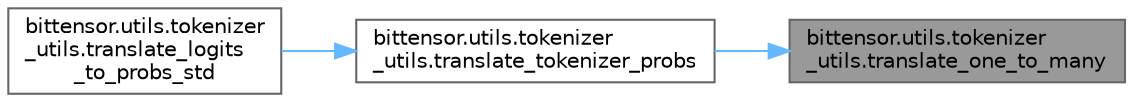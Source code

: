 digraph "bittensor.utils.tokenizer_utils.translate_one_to_many"
{
 // LATEX_PDF_SIZE
  bgcolor="transparent";
  edge [fontname=Helvetica,fontsize=10,labelfontname=Helvetica,labelfontsize=10];
  node [fontname=Helvetica,fontsize=10,shape=box,height=0.2,width=0.4];
  rankdir="RL";
  Node1 [label="bittensor.utils.tokenizer\l_utils.translate_one_to_many",height=0.2,width=0.4,color="gray40", fillcolor="grey60", style="filled", fontcolor="black",tooltip=" "];
  Node1 -> Node2 [dir="back",color="steelblue1",style="solid"];
  Node2 [label="bittensor.utils.tokenizer\l_utils.translate_tokenizer_probs",height=0.2,width=0.4,color="grey40", fillcolor="white", style="filled",URL="$namespacebittensor_1_1utils_1_1tokenizer__utils.html#ac2ac0a649cfc204c56ad13913288a4f4",tooltip=" "];
  Node2 -> Node3 [dir="back",color="steelblue1",style="solid"];
  Node3 [label="bittensor.utils.tokenizer\l_utils.translate_logits\l_to_probs_std",height=0.2,width=0.4,color="grey40", fillcolor="white", style="filled",URL="$namespacebittensor_1_1utils_1_1tokenizer__utils.html#a7c296be466fd118c374bf1480d26904b",tooltip=" "];
}
